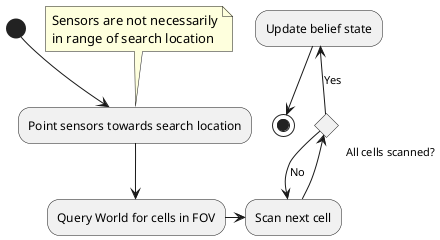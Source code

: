 @startuml

(*) -d-> "Point sensors towards search location"
note top
  Sensors are not necessarily
  in range of search location
end note
-d-> "Query World for cells in FOV"
-r-> "Scan next cell" as scan
-u-> if "All cells scanned?" then
  -u->[Yes] "Update belief state"
  --> (*)
  else
    -->[No] scan

@enduml